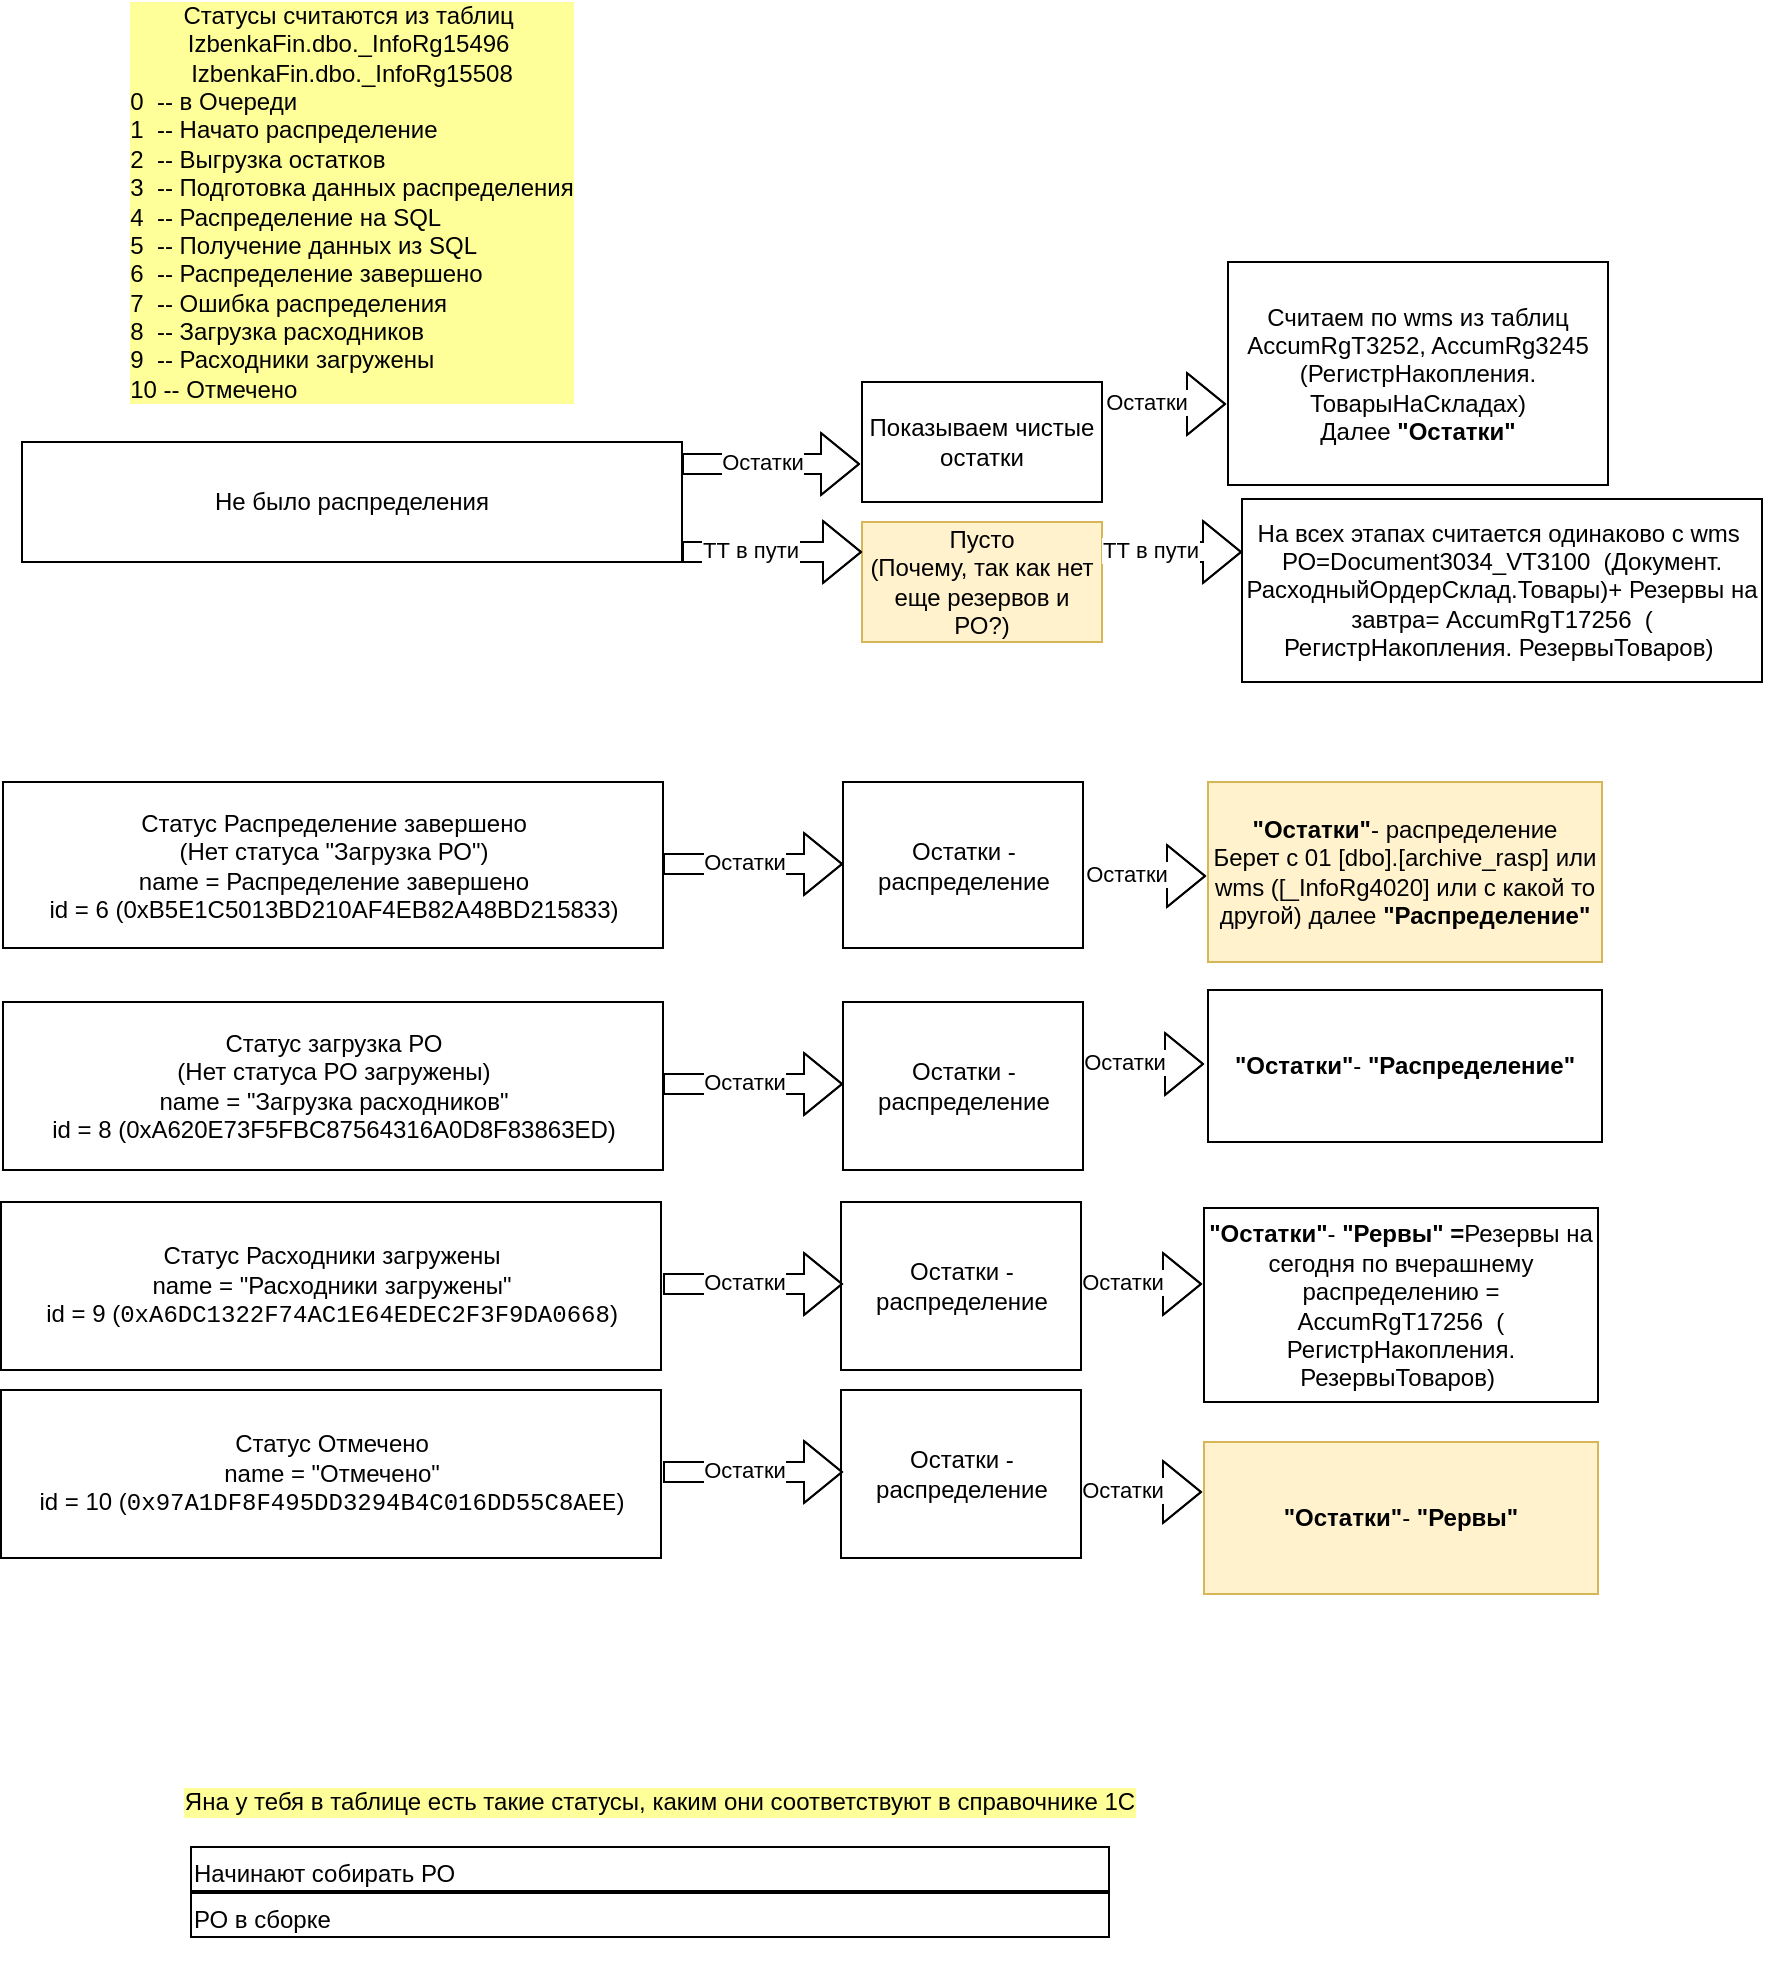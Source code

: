 <mxfile version="20.7.4" type="github">
  <diagram id="zDiS9sQTQKHM5sG9spb2" name="Страница 1">
    <mxGraphModel dx="956" dy="1698" grid="1" gridSize="10" guides="1" tooltips="1" connect="1" arrows="1" fold="1" page="1" pageScale="1" pageWidth="827" pageHeight="1169" math="0" shadow="0">
      <root>
        <mxCell id="0" />
        <mxCell id="1" parent="0" />
        <mxCell id="y97mPnl3I4oNYu8ZyK_2-1" value="Не было распределения" style="rounded=0;whiteSpace=wrap;html=1;" vertex="1" parent="1">
          <mxGeometry x="30" y="60" width="330" height="60" as="geometry" />
        </mxCell>
        <mxCell id="y97mPnl3I4oNYu8ZyK_2-3" value="Показываем чистые остатки" style="rounded=0;whiteSpace=wrap;html=1;" vertex="1" parent="1">
          <mxGeometry x="450" y="30" width="120" height="60" as="geometry" />
        </mxCell>
        <mxCell id="y97mPnl3I4oNYu8ZyK_2-4" value="Статус Распределение завершено&lt;br&gt;(Нет статуса &quot;Загрузка РО&quot;)&lt;br&gt;name =&amp;nbsp;Распределение завершено&lt;br&gt;id = 6 (0xB5E1C5013BD210AF4EB82A48BD215833)" style="rounded=0;whiteSpace=wrap;html=1;" vertex="1" parent="1">
          <mxGeometry x="20.5" y="230" width="330" height="83" as="geometry" />
        </mxCell>
        <mxCell id="y97mPnl3I4oNYu8ZyK_2-6" value="Остатки - распределение" style="rounded=0;whiteSpace=wrap;html=1;" vertex="1" parent="1">
          <mxGeometry x="440.5" y="230" width="120" height="83" as="geometry" />
        </mxCell>
        <mxCell id="y97mPnl3I4oNYu8ZyK_2-7" value="Статус загрузка РО&lt;br&gt;(Нет статуса РО загружены)&lt;br&gt;name = &quot;Загрузка расходников&quot;&lt;br&gt;id = 8 (0xA620E73F5FBC87564316A0D8F83863ED)" style="rounded=0;whiteSpace=wrap;html=1;" vertex="1" parent="1">
          <mxGeometry x="20.5" y="340" width="330" height="84" as="geometry" />
        </mxCell>
        <mxCell id="y97mPnl3I4oNYu8ZyK_2-9" value="Остатки - распределение" style="rounded=0;whiteSpace=wrap;html=1;" vertex="1" parent="1">
          <mxGeometry x="440.5" y="340" width="120" height="84" as="geometry" />
        </mxCell>
        <mxCell id="y97mPnl3I4oNYu8ZyK_2-10" value="Пусто&lt;br&gt;(Почему, так как нет еще резервов и РО?)" style="rounded=0;whiteSpace=wrap;html=1;fillColor=#fff2cc;strokeColor=#d6b656;" vertex="1" parent="1">
          <mxGeometry x="450" y="100" width="120" height="60" as="geometry" />
        </mxCell>
        <mxCell id="y97mPnl3I4oNYu8ZyK_2-11" value="&lt;b style=&quot;border-color: var(--border-color);&quot;&gt;&quot;Остатки&quot;&lt;/b&gt;- распределение&lt;br&gt;Берет с 01&amp;nbsp;[dbo].[archive_rasp] или wms ([_InfoRg4020] или с какой то другой) далее &lt;b&gt;&quot;Распределение&quot;&lt;/b&gt;" style="rounded=0;whiteSpace=wrap;html=1;fillColor=#fff2cc;strokeColor=#d6b656;" vertex="1" parent="1">
          <mxGeometry x="623" y="230" width="197" height="90" as="geometry" />
        </mxCell>
        <mxCell id="y97mPnl3I4oNYu8ZyK_2-25" value="" style="group" vertex="1" connectable="0" parent="1">
          <mxGeometry x="380.5" y="270" width="10" height="1" as="geometry" />
        </mxCell>
        <mxCell id="y97mPnl3I4oNYu8ZyK_2-5" value="" style="shape=flexArrow;endArrow=classic;html=1;rounded=0;" edge="1" parent="y97mPnl3I4oNYu8ZyK_2-25">
          <mxGeometry width="50" height="50" relative="1" as="geometry">
            <mxPoint x="-30" y="1" as="sourcePoint" />
            <mxPoint x="60" y="1" as="targetPoint" />
            <Array as="points">
              <mxPoint y="1" />
            </Array>
          </mxGeometry>
        </mxCell>
        <mxCell id="y97mPnl3I4oNYu8ZyK_2-23" value="Остатки" style="edgeLabel;resizable=0;html=1;align=center;verticalAlign=middle;" connectable="0" vertex="1" parent="y97mPnl3I4oNYu8ZyK_2-25">
          <mxGeometry x="10" as="geometry" />
        </mxCell>
        <mxCell id="y97mPnl3I4oNYu8ZyK_2-26" value="" style="group;rotation=0;" vertex="1" connectable="0" parent="1">
          <mxGeometry x="390" y="70" width="10" height="1" as="geometry" />
        </mxCell>
        <mxCell id="y97mPnl3I4oNYu8ZyK_2-27" value="" style="shape=flexArrow;endArrow=classic;html=1;rounded=0;" edge="1" parent="y97mPnl3I4oNYu8ZyK_2-26">
          <mxGeometry width="50" height="50" relative="1" as="geometry">
            <mxPoint x="-30" y="1" as="sourcePoint" />
            <mxPoint x="59" y="1" as="targetPoint" />
            <Array as="points">
              <mxPoint y="1" />
            </Array>
          </mxGeometry>
        </mxCell>
        <mxCell id="y97mPnl3I4oNYu8ZyK_2-28" value="Остатки" style="edgeLabel;resizable=0;html=1;align=center;verticalAlign=middle;rotation=0;" connectable="0" vertex="1" parent="y97mPnl3I4oNYu8ZyK_2-26">
          <mxGeometry x="10" as="geometry" />
        </mxCell>
        <mxCell id="y97mPnl3I4oNYu8ZyK_2-29" value="" style="group" vertex="1" connectable="0" parent="1">
          <mxGeometry x="380.5" y="380" width="10" height="1" as="geometry" />
        </mxCell>
        <mxCell id="y97mPnl3I4oNYu8ZyK_2-30" value="" style="shape=flexArrow;endArrow=classic;html=1;rounded=0;" edge="1" parent="y97mPnl3I4oNYu8ZyK_2-29">
          <mxGeometry width="50" height="50" relative="1" as="geometry">
            <mxPoint x="-30" y="1" as="sourcePoint" />
            <mxPoint x="60" y="1" as="targetPoint" />
            <Array as="points">
              <mxPoint y="1" />
            </Array>
          </mxGeometry>
        </mxCell>
        <mxCell id="y97mPnl3I4oNYu8ZyK_2-31" value="Остатки" style="edgeLabel;resizable=0;html=1;align=center;verticalAlign=middle;" connectable="0" vertex="1" parent="y97mPnl3I4oNYu8ZyK_2-29">
          <mxGeometry x="10" as="geometry" />
        </mxCell>
        <mxCell id="y97mPnl3I4oNYu8ZyK_2-43" value="Статус Расходники загружены&lt;br&gt;name = &quot;Расходники загружены&quot;&lt;br&gt;id = 9 (&lt;span style=&quot;font-family: Consolas, &amp;quot;Courier New&amp;quot;, monospace; background-color: rgb(255, 255, 255);&quot;&gt;&lt;font style=&quot;font-size: 12px;&quot;&gt;0xA6DC1322F74AC1E64EDEC2F3F9DA0668&lt;/font&gt;&lt;/span&gt;&lt;span style=&quot;background-color: initial;&quot;&gt;)&lt;/span&gt;" style="rounded=0;whiteSpace=wrap;html=1;" vertex="1" parent="1">
          <mxGeometry x="19.5" y="440" width="330" height="84" as="geometry" />
        </mxCell>
        <mxCell id="y97mPnl3I4oNYu8ZyK_2-44" value="Остатки - распределение" style="rounded=0;whiteSpace=wrap;html=1;" vertex="1" parent="1">
          <mxGeometry x="439.5" y="440" width="120" height="84" as="geometry" />
        </mxCell>
        <mxCell id="y97mPnl3I4oNYu8ZyK_2-46" value="" style="group" vertex="1" connectable="0" parent="1">
          <mxGeometry x="380.5" y="480" width="10" height="1" as="geometry" />
        </mxCell>
        <mxCell id="y97mPnl3I4oNYu8ZyK_2-47" value="" style="shape=flexArrow;endArrow=classic;html=1;rounded=0;" edge="1" parent="y97mPnl3I4oNYu8ZyK_2-46">
          <mxGeometry width="50" height="50" relative="1" as="geometry">
            <mxPoint x="-30" y="1" as="sourcePoint" />
            <mxPoint x="60" y="1" as="targetPoint" />
            <Array as="points">
              <mxPoint y="1" />
            </Array>
          </mxGeometry>
        </mxCell>
        <mxCell id="y97mPnl3I4oNYu8ZyK_2-48" value="Остатки" style="edgeLabel;resizable=0;html=1;align=center;verticalAlign=middle;" connectable="0" vertex="1" parent="y97mPnl3I4oNYu8ZyK_2-46">
          <mxGeometry x="10" as="geometry" />
        </mxCell>
        <mxCell id="y97mPnl3I4oNYu8ZyK_2-52" value="Статус Отмечено&lt;br&gt;name = &quot;Отмечено&quot;&lt;br&gt;id = 10 (&lt;span style=&quot;font-family: Consolas, &amp;quot;Courier New&amp;quot;, monospace; background-color: rgb(255, 255, 255);&quot;&gt;&lt;font style=&quot;font-size: 12px;&quot;&gt;0x97A1DF8F495DD3294B4C016DD55C8AEE&lt;/font&gt;&lt;/span&gt;&lt;span style=&quot;background-color: initial;&quot;&gt;)&lt;/span&gt;" style="rounded=0;whiteSpace=wrap;html=1;" vertex="1" parent="1">
          <mxGeometry x="19.5" y="534" width="330" height="84" as="geometry" />
        </mxCell>
        <mxCell id="y97mPnl3I4oNYu8ZyK_2-53" value="Остатки - распределение" style="rounded=0;whiteSpace=wrap;html=1;" vertex="1" parent="1">
          <mxGeometry x="439.5" y="534" width="120" height="84" as="geometry" />
        </mxCell>
        <mxCell id="y97mPnl3I4oNYu8ZyK_2-55" value="" style="group" vertex="1" connectable="0" parent="1">
          <mxGeometry x="380.5" y="574" width="10" height="1" as="geometry" />
        </mxCell>
        <mxCell id="y97mPnl3I4oNYu8ZyK_2-56" value="" style="shape=flexArrow;endArrow=classic;html=1;rounded=0;" edge="1" parent="y97mPnl3I4oNYu8ZyK_2-55">
          <mxGeometry width="50" height="50" relative="1" as="geometry">
            <mxPoint x="-30" y="1" as="sourcePoint" />
            <mxPoint x="60" y="1" as="targetPoint" />
            <Array as="points">
              <mxPoint y="1" />
            </Array>
          </mxGeometry>
        </mxCell>
        <mxCell id="y97mPnl3I4oNYu8ZyK_2-57" value="Остатки" style="edgeLabel;resizable=0;html=1;align=center;verticalAlign=middle;" connectable="0" vertex="1" parent="y97mPnl3I4oNYu8ZyK_2-55">
          <mxGeometry x="10" as="geometry" />
        </mxCell>
        <mxCell id="y97mPnl3I4oNYu8ZyK_2-65" value="" style="shape=flexArrow;endArrow=classic;html=1;rounded=0;" edge="1" parent="1">
          <mxGeometry width="50" height="50" relative="1" as="geometry">
            <mxPoint x="570" y="115" as="sourcePoint" />
            <mxPoint x="640" y="115" as="targetPoint" />
            <Array as="points">
              <mxPoint x="600" y="115" />
            </Array>
          </mxGeometry>
        </mxCell>
        <mxCell id="y97mPnl3I4oNYu8ZyK_2-66" value="ТТ в пути" style="edgeLabel;resizable=0;html=1;align=center;verticalAlign=middle;" connectable="0" vertex="1" parent="1">
          <mxGeometry x="610" y="110" as="geometry">
            <mxPoint x="-16" y="4" as="offset" />
          </mxGeometry>
        </mxCell>
        <mxCell id="y97mPnl3I4oNYu8ZyK_2-68" value="Считаем по wms из таблиц AccumRgT3252, AccumRg3245 (РегистрНакопления. ТоварыНаСкладах)&lt;br&gt;Далее &lt;b&gt;&quot;Остатки&quot;&lt;/b&gt;" style="rounded=0;whiteSpace=wrap;html=1;labelBackgroundColor=#FFFFFF;fontSize=12;fontColor=#000000;" vertex="1" parent="1">
          <mxGeometry x="633" y="-30" width="190" height="111.5" as="geometry" />
        </mxCell>
        <mxCell id="y97mPnl3I4oNYu8ZyK_2-70" value="На всех этапах считается одинаково с wms&amp;nbsp;&lt;br&gt;РО=Document3034_VT3100&amp;nbsp; (Документ. РасходныйОрдерСклад.Товары)+ Резервы на завтра= AccumRgT17256&amp;nbsp; ( РегистрНакопления. РезервыТоваров)&amp;nbsp;" style="rounded=0;whiteSpace=wrap;html=1;" vertex="1" parent="1">
          <mxGeometry x="640" y="88.5" width="260" height="91.5" as="geometry" />
        </mxCell>
        <mxCell id="y97mPnl3I4oNYu8ZyK_2-71" value="" style="group" vertex="1" connectable="0" parent="1">
          <mxGeometry x="582" y="276" width="10" height="1" as="geometry" />
        </mxCell>
        <mxCell id="y97mPnl3I4oNYu8ZyK_2-72" value="" style="shape=flexArrow;endArrow=classic;html=1;rounded=0;" edge="1" parent="y97mPnl3I4oNYu8ZyK_2-71">
          <mxGeometry width="50" height="50" relative="1" as="geometry">
            <mxPoint x="-20" y="1" as="sourcePoint" />
            <mxPoint x="40" y="1" as="targetPoint" />
            <Array as="points">
              <mxPoint x="10" y="1" />
            </Array>
          </mxGeometry>
        </mxCell>
        <mxCell id="y97mPnl3I4oNYu8ZyK_2-73" value="Остатки" style="edgeLabel;resizable=0;html=1;align=center;verticalAlign=middle;rotation=0;" connectable="0" vertex="1" parent="y97mPnl3I4oNYu8ZyK_2-71">
          <mxGeometry as="geometry" />
        </mxCell>
        <mxCell id="y97mPnl3I4oNYu8ZyK_2-75" value="" style="group" vertex="1" connectable="0" parent="1">
          <mxGeometry x="581" y="370" width="12" height="1" as="geometry" />
        </mxCell>
        <mxCell id="y97mPnl3I4oNYu8ZyK_2-76" value="" style="shape=flexArrow;endArrow=classic;html=1;rounded=0;" edge="1" parent="y97mPnl3I4oNYu8ZyK_2-75">
          <mxGeometry width="50" height="50" relative="1" as="geometry">
            <mxPoint x="-20" y="1" as="sourcePoint" />
            <mxPoint x="40" y="1" as="targetPoint" />
            <Array as="points">
              <mxPoint x="10" y="1" />
            </Array>
          </mxGeometry>
        </mxCell>
        <mxCell id="y97mPnl3I4oNYu8ZyK_2-77" value="Остатки" style="edgeLabel;resizable=0;html=1;align=center;verticalAlign=middle;rotation=0;" connectable="0" vertex="1" parent="y97mPnl3I4oNYu8ZyK_2-75">
          <mxGeometry as="geometry" />
        </mxCell>
        <mxCell id="y97mPnl3I4oNYu8ZyK_2-78" value="&lt;b style=&quot;border-color: var(--border-color);&quot;&gt;&quot;Остатки&quot;&lt;/b&gt;-&amp;nbsp;&lt;b style=&quot;border-color: var(--border-color);&quot;&gt;&quot;Распределение&quot;&lt;/b&gt;&lt;br&gt;" style="rounded=0;whiteSpace=wrap;html=1;" vertex="1" parent="1">
          <mxGeometry x="623" y="334" width="197" height="76" as="geometry" />
        </mxCell>
        <mxCell id="y97mPnl3I4oNYu8ZyK_2-79" value="" style="group" vertex="1" connectable="0" parent="1">
          <mxGeometry x="592" y="40" width="10" height="1" as="geometry" />
        </mxCell>
        <mxCell id="y97mPnl3I4oNYu8ZyK_2-80" value="" style="shape=flexArrow;endArrow=classic;html=1;rounded=0;" edge="1" parent="y97mPnl3I4oNYu8ZyK_2-79">
          <mxGeometry width="50" height="50" relative="1" as="geometry">
            <mxPoint x="-20" y="1" as="sourcePoint" />
            <mxPoint x="40" y="1" as="targetPoint" />
            <Array as="points">
              <mxPoint x="10" y="1" />
            </Array>
          </mxGeometry>
        </mxCell>
        <mxCell id="y97mPnl3I4oNYu8ZyK_2-81" value="Остатки" style="edgeLabel;resizable=0;html=1;align=center;verticalAlign=middle;rotation=0;" connectable="0" vertex="1" parent="y97mPnl3I4oNYu8ZyK_2-79">
          <mxGeometry as="geometry" />
        </mxCell>
        <mxCell id="y97mPnl3I4oNYu8ZyK_2-33" value="" style="shape=flexArrow;endArrow=classic;html=1;rounded=0;" edge="1" parent="1">
          <mxGeometry width="50" height="50" relative="1" as="geometry">
            <mxPoint x="360" y="115" as="sourcePoint" />
            <mxPoint x="450" y="115" as="targetPoint" />
            <Array as="points">
              <mxPoint x="390" y="115" />
            </Array>
          </mxGeometry>
        </mxCell>
        <mxCell id="y97mPnl3I4oNYu8ZyK_2-34" value="ТТ в пути" style="edgeLabel;resizable=0;html=1;align=center;verticalAlign=middle;" connectable="0" vertex="1" parent="1">
          <mxGeometry x="410" y="110" as="geometry">
            <mxPoint x="-16" y="4" as="offset" />
          </mxGeometry>
        </mxCell>
        <mxCell id="y97mPnl3I4oNYu8ZyK_2-83" value="&lt;b style=&quot;border-color: var(--border-color);&quot;&gt;&quot;Остатки&quot;&lt;/b&gt;-&amp;nbsp;&lt;b style=&quot;border-color: var(--border-color);&quot;&gt;&quot;Рервы&quot; =&lt;/b&gt;Резервы на сегодня по вчерашнему распределению = AccumRgT17256&amp;nbsp; ( РегистрНакопления. РезервыТоваров)&amp;nbsp;" style="rounded=0;whiteSpace=wrap;html=1;" vertex="1" parent="1">
          <mxGeometry x="621" y="443" width="197" height="97" as="geometry" />
        </mxCell>
        <mxCell id="y97mPnl3I4oNYu8ZyK_2-84" value="" style="group" vertex="1" connectable="0" parent="1">
          <mxGeometry x="580" y="480" width="7" height="1" as="geometry" />
        </mxCell>
        <mxCell id="y97mPnl3I4oNYu8ZyK_2-85" value="" style="shape=flexArrow;endArrow=classic;html=1;rounded=0;" edge="1" parent="y97mPnl3I4oNYu8ZyK_2-84">
          <mxGeometry width="50" height="50" relative="1" as="geometry">
            <mxPoint x="-20" y="1" as="sourcePoint" />
            <mxPoint x="40" y="1" as="targetPoint" />
            <Array as="points">
              <mxPoint x="10" y="1" />
            </Array>
          </mxGeometry>
        </mxCell>
        <mxCell id="y97mPnl3I4oNYu8ZyK_2-86" value="Остатки" style="edgeLabel;resizable=0;html=1;align=center;verticalAlign=middle;rotation=0;" connectable="0" vertex="1" parent="y97mPnl3I4oNYu8ZyK_2-84">
          <mxGeometry as="geometry" />
        </mxCell>
        <mxCell id="y97mPnl3I4oNYu8ZyK_2-87" value="&lt;div&gt;Статусы считаются из таблиц&amp;nbsp;&lt;/div&gt;&lt;div&gt;IzbenkaFin.dbo._InfoRg15496&amp;nbsp;&lt;/div&gt;&lt;div&gt;IzbenkaFin.dbo._InfoRg15508&lt;/div&gt;&lt;div style=&quot;text-align: left;&quot;&gt;0&amp;nbsp; -- в Очереди&lt;/div&gt;&lt;div style=&quot;text-align: left;&quot;&gt;1&amp;nbsp; -- Начато распределение&lt;/div&gt;&lt;div style=&quot;text-align: left;&quot;&gt;2&amp;nbsp; -- Выгрузка остатков&lt;/div&gt;&lt;div style=&quot;text-align: left;&quot;&gt;3&amp;nbsp; -- Подготовка данных распределения&lt;/div&gt;&lt;div style=&quot;text-align: left;&quot;&gt;4&amp;nbsp; -- Распределение на SQL&lt;/div&gt;&lt;div style=&quot;text-align: left;&quot;&gt;5&amp;nbsp; -- Получение данных из SQL&amp;nbsp;&lt;/div&gt;&lt;div style=&quot;text-align: left;&quot;&gt;6&amp;nbsp; -- Распределение завершено&lt;/div&gt;&lt;div style=&quot;text-align: left;&quot;&gt;7&amp;nbsp; -- Ошибка распределения&lt;/div&gt;&lt;div style=&quot;text-align: left;&quot;&gt;8&amp;nbsp; -- Загрузка расходников&lt;/div&gt;&lt;div style=&quot;text-align: left;&quot;&gt;9&amp;nbsp; -- Расходники загружены&lt;/div&gt;&lt;div style=&quot;text-align: left;&quot;&gt;10 -- Отмечено&amp;nbsp;&lt;/div&gt;" style="rounded=0;whiteSpace=wrap;html=1;labelBackgroundColor=#FFFF99;strokeColor=#FFFFFF;fontSize=12;fontColor=#000000;" vertex="1" parent="1">
          <mxGeometry x="30" y="-90" width="330" height="60" as="geometry" />
        </mxCell>
        <mxCell id="y97mPnl3I4oNYu8ZyK_2-88" value="&lt;b style=&quot;border-color: var(--border-color);&quot;&gt;&quot;Остатки&quot;&lt;/b&gt;-&amp;nbsp;&lt;b style=&quot;border-color: var(--border-color);&quot;&gt;&quot;Рервы&quot;&lt;/b&gt;" style="rounded=0;whiteSpace=wrap;html=1;fillColor=#fff2cc;strokeColor=#d6b656;" vertex="1" parent="1">
          <mxGeometry x="621" y="560" width="197" height="76" as="geometry" />
        </mxCell>
        <mxCell id="y97mPnl3I4oNYu8ZyK_2-89" value="" style="group" vertex="1" connectable="0" parent="1">
          <mxGeometry x="580" y="584" width="7" height="1" as="geometry" />
        </mxCell>
        <mxCell id="y97mPnl3I4oNYu8ZyK_2-90" value="" style="shape=flexArrow;endArrow=classic;html=1;rounded=0;" edge="1" parent="y97mPnl3I4oNYu8ZyK_2-89">
          <mxGeometry width="50" height="50" relative="1" as="geometry">
            <mxPoint x="-20" y="1" as="sourcePoint" />
            <mxPoint x="40" y="1" as="targetPoint" />
            <Array as="points">
              <mxPoint x="10" y="1" />
            </Array>
          </mxGeometry>
        </mxCell>
        <mxCell id="y97mPnl3I4oNYu8ZyK_2-91" value="Остатки" style="edgeLabel;resizable=0;html=1;align=center;verticalAlign=middle;rotation=0;" connectable="0" vertex="1" parent="y97mPnl3I4oNYu8ZyK_2-89">
          <mxGeometry as="geometry" />
        </mxCell>
        <mxCell id="y97mPnl3I4oNYu8ZyK_2-92" value="&lt;table border=&quot;0&quot; cellspacing=&quot;0&quot;&gt;&#xa;	&lt;colgroup width=&quot;460&quot;&gt;&lt;/colgroup&gt;&#xa;	&lt;tbody&gt;&lt;tr&gt;&#xa;		&lt;td valign=&quot;bottom&quot; align=&quot;left&quot; height=&quot;19&quot; style=&quot;border-top: 1px solid #000000; border-bottom: 1px solid #000000; border-left: 1px solid #000000; border-right: 1px solid #000000&quot;&gt;&lt;font color=&quot;#000000&quot;&gt;Начинают собирать РО&lt;/font&gt;&lt;/td&gt;&#xa;	&lt;/tr&gt;&#xa;	&lt;tr&gt;&#xa;		&lt;td valign=&quot;bottom&quot; align=&quot;left&quot; height=&quot;19&quot; style=&quot;border-top: 1px solid #000000; border-bottom: 1px solid #000000; border-left: 1px solid #000000; border-right: 1px solid #000000&quot;&gt;&lt;font color=&quot;#000000&quot;&gt;РО в сборке&lt;/font&gt;&lt;/td&gt;&#xa;	&lt;/tr&gt;&#xa;&lt;/tbody&gt;&lt;/table&gt;" style="text;whiteSpace=wrap;html=1;fontSize=12;fontColor=#000000;" vertex="1" parent="1">
          <mxGeometry x="112" y="640" width="490" height="180" as="geometry" />
        </mxCell>
        <mxCell id="y97mPnl3I4oNYu8ZyK_2-93" value="" style="rounded=0;whiteSpace=wrap;html=1;labelBackgroundColor=#FFFF99;strokeColor=#FFFFFF;fontSize=12;fontColor=#000000;" vertex="1" parent="1">
          <mxGeometry x="440" y="640" width="120" height="60" as="geometry" />
        </mxCell>
        <mxCell id="y97mPnl3I4oNYu8ZyK_2-94" value="" style="rounded=0;whiteSpace=wrap;html=1;labelBackgroundColor=#FFFF99;strokeColor=#FFFFFF;fontSize=12;fontColor=#000000;" vertex="1" parent="1">
          <mxGeometry x="440" y="640" width="120" height="60" as="geometry" />
        </mxCell>
        <mxCell id="y97mPnl3I4oNYu8ZyK_2-95" value="Яна у тебя в таблице есть такие статусы, каким они соответствуют в справочнике 1С" style="rounded=0;whiteSpace=wrap;html=1;labelBackgroundColor=#FFFF99;strokeColor=#FFFFFF;fontSize=12;fontColor=#000000;" vertex="1" parent="1">
          <mxGeometry x="105" y="720" width="488" height="40" as="geometry" />
        </mxCell>
      </root>
    </mxGraphModel>
  </diagram>
</mxfile>
